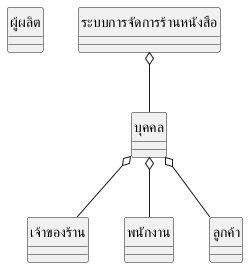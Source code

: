 @startuml "Bookstore Mamagement System"
hide circle
class "ผู้ผลิต"{

}
class "บุคคล"{

}
class "ระบบการจัดการร้านหนังสือ"{

}
class "เจ้าของร้าน"{

}
class "พนักงาน"{

}
class "ลูกค้า"{

}
"ระบบการจัดการร้านหนังสือ" o-- "บุคคล"
"บุคคล" o-- "เจ้าของร้าน"
"บุคคล" o-- "พนักงาน"
"บุคคล" o-- "ลูกค้า"
@enduml